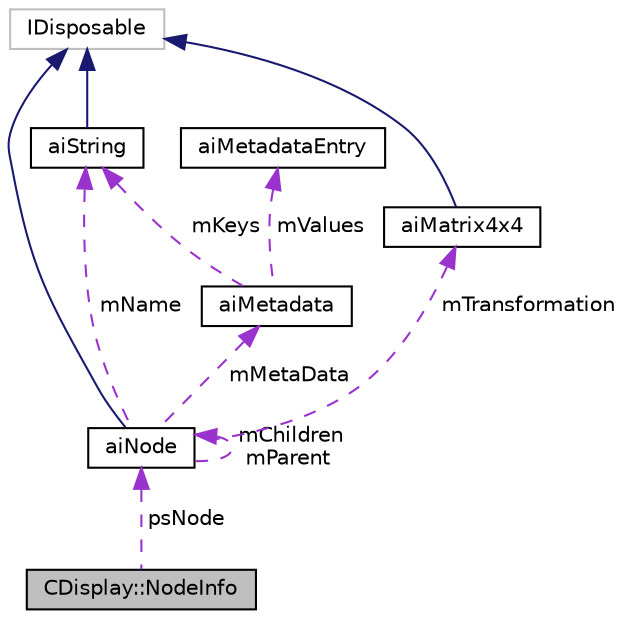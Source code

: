 digraph "CDisplay::NodeInfo"
{
  edge [fontname="Helvetica",fontsize="10",labelfontname="Helvetica",labelfontsize="10"];
  node [fontname="Helvetica",fontsize="10",shape=record];
  Node1 [label="CDisplay::NodeInfo",height=0.2,width=0.4,color="black", fillcolor="grey75", style="filled", fontcolor="black"];
  Node2 -> Node1 [dir="back",color="darkorchid3",fontsize="10",style="dashed",label=" psNode" ,fontname="Helvetica"];
  Node2 [label="aiNode",height=0.2,width=0.4,color="black", fillcolor="white", style="filled",URL="$structai_node.html"];
  Node3 -> Node2 [dir="back",color="midnightblue",fontsize="10",style="solid",fontname="Helvetica"];
  Node3 [label="IDisposable",height=0.2,width=0.4,color="grey75", fillcolor="white", style="filled"];
  Node4 -> Node2 [dir="back",color="darkorchid3",fontsize="10",style="dashed",label=" mName" ,fontname="Helvetica"];
  Node4 [label="aiString",height=0.2,width=0.4,color="black", fillcolor="white", style="filled",URL="$structai_string.html"];
  Node3 -> Node4 [dir="back",color="midnightblue",fontsize="10",style="solid",fontname="Helvetica"];
  Node5 -> Node2 [dir="back",color="darkorchid3",fontsize="10",style="dashed",label=" mMetaData" ,fontname="Helvetica"];
  Node5 [label="aiMetadata",height=0.2,width=0.4,color="black", fillcolor="white", style="filled",URL="$structai_metadata.html"];
  Node4 -> Node5 [dir="back",color="darkorchid3",fontsize="10",style="dashed",label=" mKeys" ,fontname="Helvetica"];
  Node6 -> Node5 [dir="back",color="darkorchid3",fontsize="10",style="dashed",label=" mValues" ,fontname="Helvetica"];
  Node6 [label="aiMetadataEntry",height=0.2,width=0.4,color="black", fillcolor="white", style="filled",URL="$structai_metadata_entry.html"];
  Node7 -> Node2 [dir="back",color="darkorchid3",fontsize="10",style="dashed",label=" mTransformation" ,fontname="Helvetica"];
  Node7 [label="aiMatrix4x4",height=0.2,width=0.4,color="black", fillcolor="white", style="filled",URL="$structai_matrix4x4.html"];
  Node3 -> Node7 [dir="back",color="midnightblue",fontsize="10",style="solid",fontname="Helvetica"];
  Node2 -> Node2 [dir="back",color="darkorchid3",fontsize="10",style="dashed",label=" mChildren\nmParent" ,fontname="Helvetica"];
}

